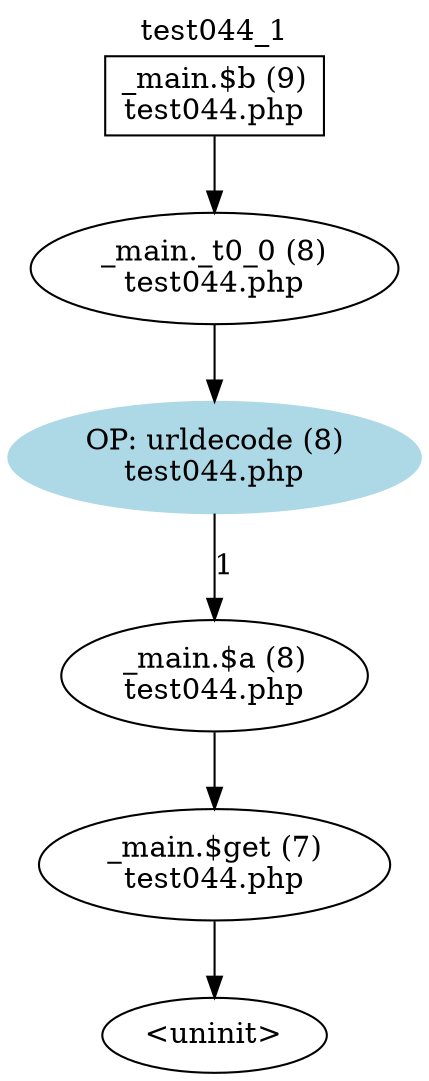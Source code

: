 digraph cfg {
  label="test044_1";
  labelloc=t;
  n1 [shape=box, label="_main.$b (9)\ntest044.php"];
  n2 [shape=ellipse, label="_main._t0_0 (8)\ntest044.php"];
  n3 [shape=ellipse, label="OP: urldecode (8)\ntest044.php",style=filled,color=lightblue];
  n4 [shape=ellipse, label="_main.$a (8)\ntest044.php"];
  n5 [shape=ellipse, label="_main.$get (7)\ntest044.php"];
  n6 [shape=ellipse, label="<uninit>"];
  n1 -> n2;
  n2 -> n3;
  n3 -> n4[label="1"];
  n4 -> n5;
  n5 -> n6;
}
